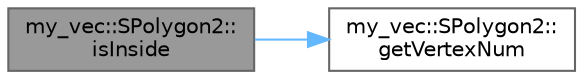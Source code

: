 digraph "my_vec::SPolygon2::isInside"
{
 // LATEX_PDF_SIZE
  bgcolor="transparent";
  edge [fontname=Helvetica,fontsize=10,labelfontname=Helvetica,labelfontsize=10];
  node [fontname=Helvetica,fontsize=10,shape=box,height=0.2,width=0.4];
  rankdir="LR";
  Node1 [id="Node000001",label="my_vec::SPolygon2::\lisInside",height=0.2,width=0.4,color="gray40", fillcolor="grey60", style="filled", fontcolor="black",tooltip="点が多角形の内部にあるかどうか調べる関数"];
  Node1 -> Node2 [id="edge1_Node000001_Node000002",color="steelblue1",style="solid",tooltip=" "];
  Node2 [id="Node000002",label="my_vec::SPolygon2::\lgetVertexNum",height=0.2,width=0.4,color="grey40", fillcolor="white", style="filled",URL="$structmy__vec_1_1_s_polygon2.html#a34877ae7b7ad06a78f4c237d4f33ca3a",tooltip="多角形の頂点数を返す関数"];
}
